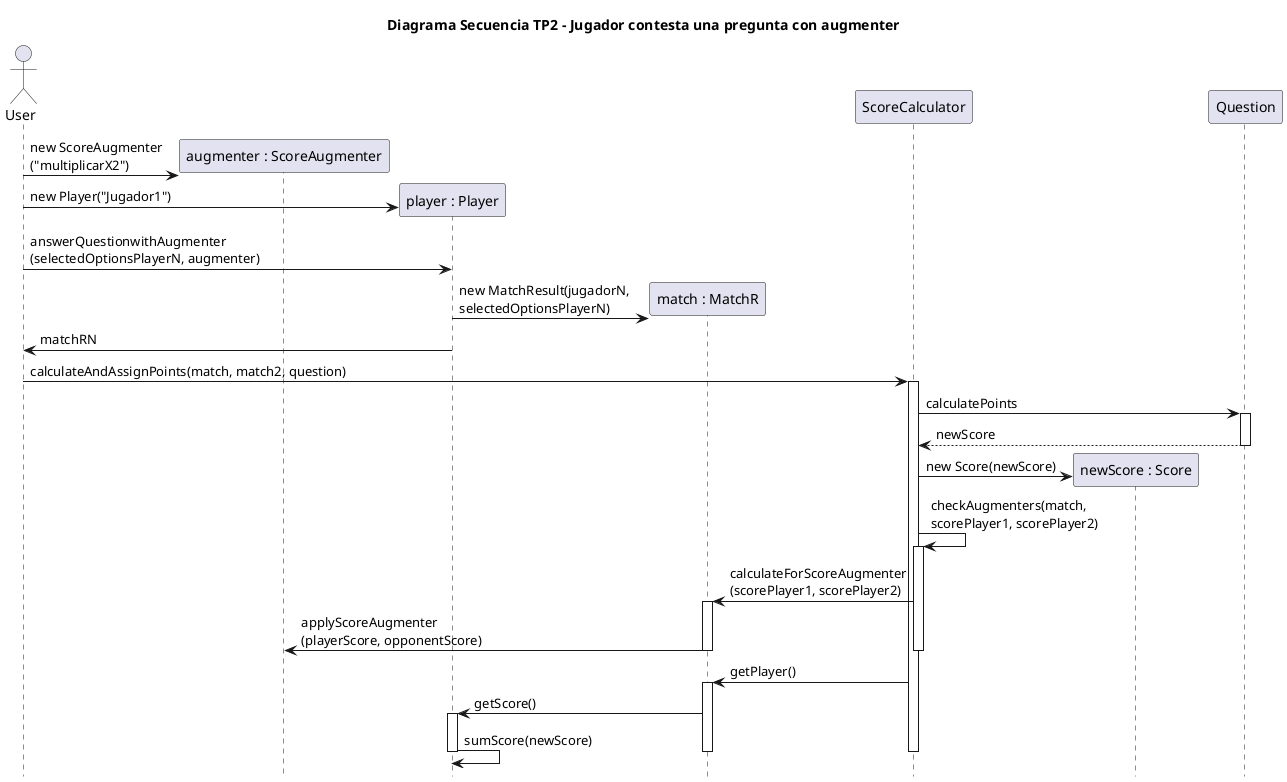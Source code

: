
@startuml

actor User
title Diagrama Secuencia TP2 - Jugador contesta una pregunta con augmenter
hide footbox

participant "augmenter : ScoreAugmenter" as augmenter
participant "player : Player" as player

User -> augmenter ** : new ScoreAugmenter\n("multiplicarX2")
User -> player ** : new Player("Jugador1")

participant "match : MatchR" as match

User -> player : answerQuestionwithAugmenter\n(selectedOptionsPlayerN, augmenter)
player -> match **: new MatchResult(jugadorN, \nselectedOptionsPlayerN)
player -> User : matchRN

User -> ScoreCalculator : calculateAndAssignPoints(match, match2, question)
activate ScoreCalculator


participant "newScore : Score" as puntaje
ScoreCalculator -> Question : calculatePoints
activate Question
Question --> ScoreCalculator : newScore
deactivate Question

ScoreCalculator -> puntaje **: new Score(newScore)

ScoreCalculator -> ScoreCalculator : checkAugmenters(match, \nscorePlayer1, scorePlayer2)
activate ScoreCalculator
ScoreCalculator -> match : calculateForScoreAugmenter\n(scorePlayer1, scorePlayer2)
activate match
match -> augmenter : applyScoreAugmenter\n(playerScore, opponentScore)
deactivate match
deactivate ScoreCalculator

ScoreCalculator -> match : getPlayer()
activate match
match -> player : getScore()
activate player
player -> player : sumScore(newScore)
deactivate player
deactivate match


deactivate ScoreCalculator

@enduml
